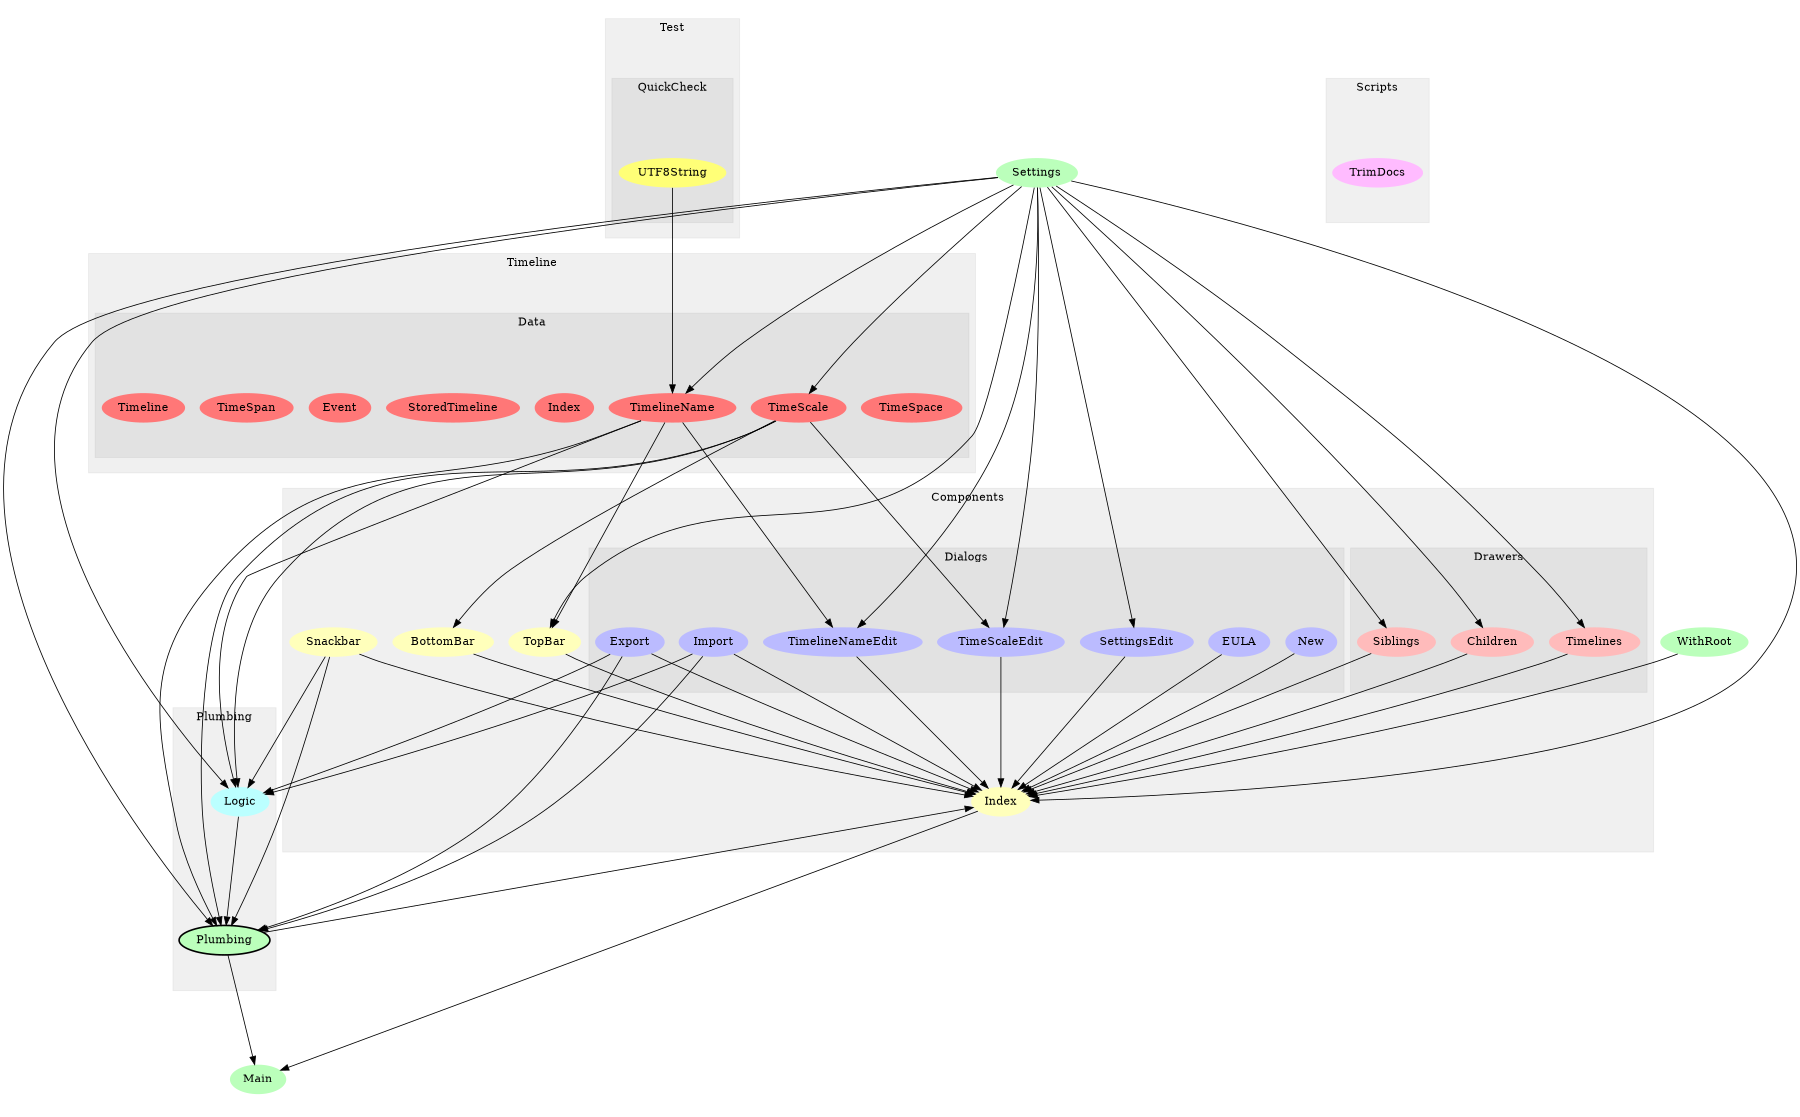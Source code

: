 digraph Modules {
size="12,8";
ratio="fill";
u14[label="Settings",style="filled",fillcolor="#bbffbb",penwidth="0"];
u17[label="Main",style="filled",fillcolor="#bbffbb",penwidth="0"];
u27[label="WithRoot",style="filled",fillcolor="#bbffbb",penwidth="0"];
subgraph cluster_0 {
label="Components";
color="#0000000F";
style="filled";
u0[label="BottomBar",style="filled",fillcolor="#ffffbb",penwidth="0"];
u8[label="TopBar",style="filled",fillcolor="#ffffbb",penwidth="0"];
u9[label="Index",style="filled",fillcolor="#ffffbb",penwidth="0"];
u10[label="Snackbar",style="filled",fillcolor="#ffffbb",penwidth="0"];
subgraph cluster_1 {
label="Dialogs";
color="#0000000F";
style="filled";
u1[label="EULA",style="filled",fillcolor="#bbbbff",penwidth="0"];
u2[label="Import",style="filled",fillcolor="#bbbbff",penwidth="0"];
u3[label="SettingsEdit",style="filled",fillcolor="#bbbbff",penwidth="0"];
u4[label="TimelineNameEdit",style="filled",fillcolor="#bbbbff",penwidth="0"];
u5[label="TimeScaleEdit",style="filled",fillcolor="#bbbbff",penwidth="0"];
u6[label="Export",style="filled",fillcolor="#bbbbff",penwidth="0"];
u7[label="New",style="filled",fillcolor="#bbbbff",penwidth="0"];

}
subgraph cluster_2 {
label="Drawers";
color="#0000000F";
style="filled";
u11[label="Siblings",style="filled",fillcolor="#ffbbbb",penwidth="0"];
u12[label="Children",style="filled",fillcolor="#ffbbbb",penwidth="0"];
u13[label="Timelines",style="filled",fillcolor="#ffbbbb",penwidth="0"];

}

}
subgraph cluster_3 {
label="Plumbing";
color="#0000000F";
style="filled";
u15[label="Plumbing",style="filled,bold",fillcolor="#bbffbb"];
u26[label="Logic",style="filled",fillcolor="#bbffff",penwidth="0"];

}
subgraph cluster_4 {
label="Scripts";
color="#0000000F";
style="filled";
u28[label="TrimDocs",style="filled",fillcolor="#ffbbff",penwidth="0"];

}
subgraph cluster_5 {
label="Test";
color="#0000000F";
style="filled";
subgraph cluster_6 {
label="QuickCheck";
color="#0000000F";
style="filled";
u16[label="UTF8String",style="filled",fillcolor="#ffff77",penwidth="0"];

}

}
subgraph cluster_7 {
label="Timeline";
color="#0000000F";
style="filled";
subgraph cluster_8 {
label="Data";
color="#0000000F";
style="filled";
u18[label="TimeSpace",style="filled",fillcolor="#ff7777",penwidth="0"];
u19[label="TimeScale",style="filled",fillcolor="#ff7777",penwidth="0"];
u20[label="TimelineName",style="filled",fillcolor="#ff7777",penwidth="0"];
u21[label="Index",style="filled",fillcolor="#ff7777",penwidth="0"];
u22[label="StoredTimeline",style="filled",fillcolor="#ff7777",penwidth="0"];
u23[label="Event",style="filled",fillcolor="#ff7777",penwidth="0"];
u24[label="TimeSpan",style="filled",fillcolor="#ff7777",penwidth="0"];
u25[label="Timeline",style="filled",fillcolor="#ff7777",penwidth="0"];

}

}
u19 -> u0;
u14 -> u3;
u14 -> u4;
u20 -> u4;
u14 -> u5;
u19 -> u5;
u14 -> u8;
u20 -> u8;
u0 -> u9;
u1 -> u9;
u2 -> u9;
u3 -> u9;
u4 -> u9;
u5 -> u9;
u6 -> u9;
u7 -> u9;
u8 -> u9;
u10 -> u9;
u11 -> u9;
u12 -> u9;
u13 -> u9;
u14 -> u9;
u15 -> u9;
u27 -> u9;
u14 -> u11;
u14 -> u12;
u14 -> u13;
u2 -> u15;
u6 -> u15;
u10 -> u15;
u14 -> u15;
u19 -> u15;
u20 -> u15;
u26 -> u15;
u9 -> u17;
u15 -> u17;
u14 -> u19;
u14 -> u20;
u16 -> u20;
u2 -> u26;
u6 -> u26;
u10 -> u26;
u14 -> u26;
u19 -> u26;
u20 -> u26;

}
